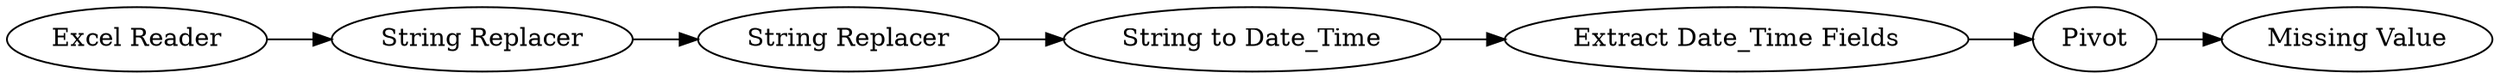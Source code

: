 digraph {
	1 [label="Excel Reader"]
	2 [label="String to Date_Time"]
	3 [label="String Replacer"]
	4 [label="String Replacer"]
	5 [label="Extract Date_Time Fields"]
	7 [label=Pivot]
	8 [label="Missing Value"]
	1 -> 3
	2 -> 5
	3 -> 4
	4 -> 2
	5 -> 7
	7 -> 8
	rankdir=LR
}

